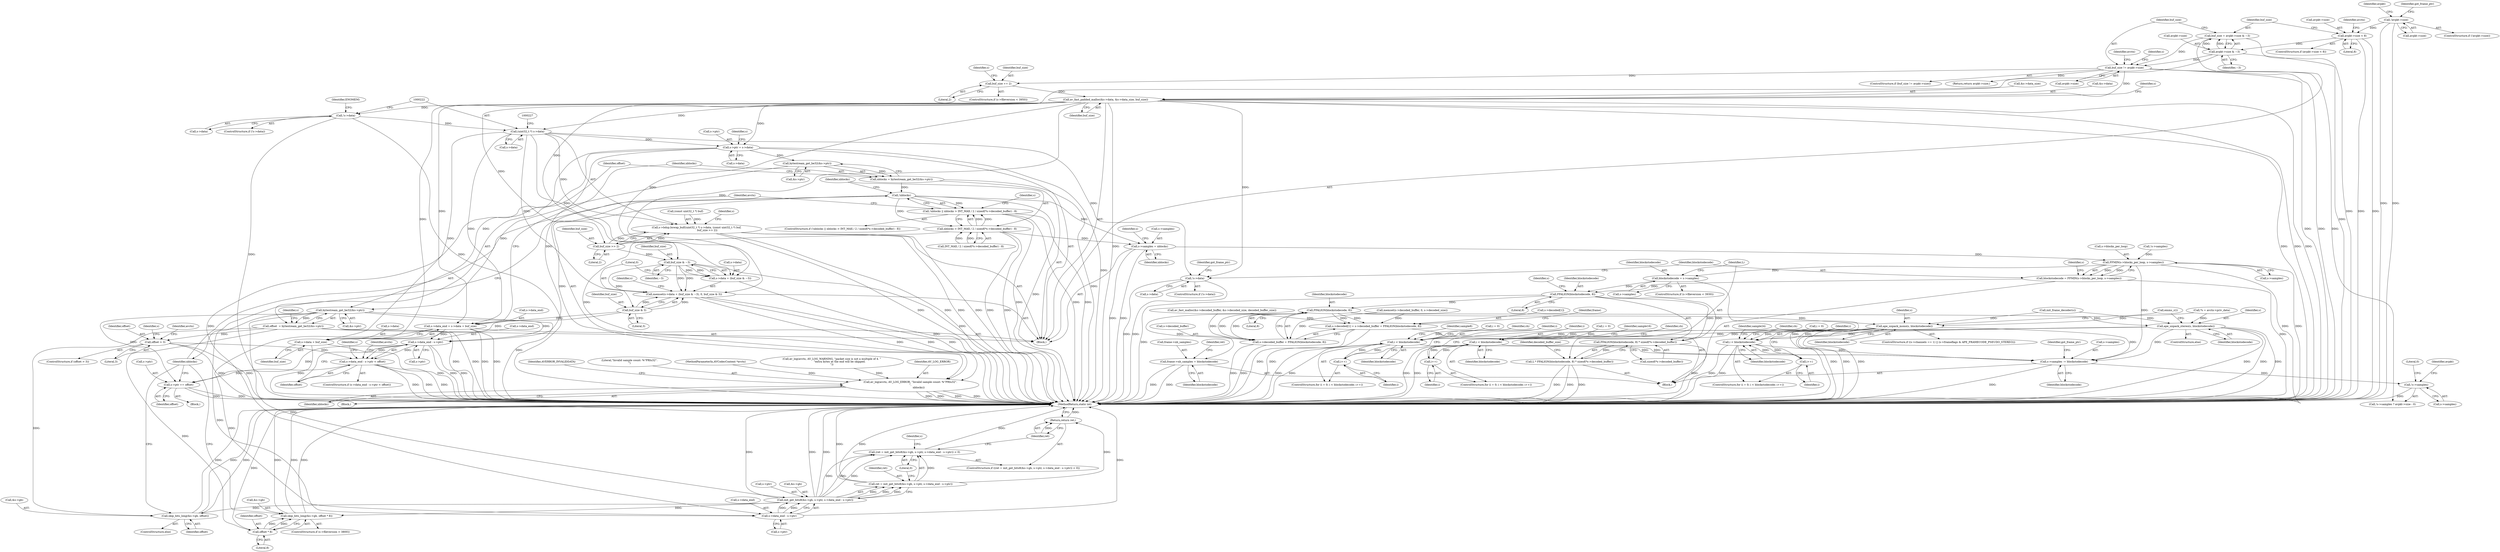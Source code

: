 digraph "0_FFmpeg_ba4beaf6149f7241c8bd85fe853318c2f6837ad0@API" {
"1000202" [label="(Call,av_fast_padded_malloc(&s->data, &s->data_size, buf_size))"];
"1000199" [label="(Call,buf_size += 2)"];
"1000183" [label="(Call,buf_size != avpkt->size)"];
"1000175" [label="(Call,buf_size = avpkt->size & ~3)"];
"1000177" [label="(Call,avpkt->size & ~3)"];
"1000163" [label="(Call,avpkt->size < 8)"];
"1000151" [label="(Call,!avpkt->size)"];
"1000213" [label="(Call,!s->data)"];
"1000221" [label="(Call,(uint32_t *) s->data)"];
"1000220" [label="(Call,s->bdsp.bswap_buf((uint32_t *) s->data, (const uint32_t *) buf,\n                          buf_size >> 2))"];
"1000232" [label="(Call,memset(s->data + (buf_size & ~3), 0, buf_size & 3))"];
"1000233" [label="(Call,s->data + (buf_size & ~3))"];
"1000244" [label="(Call,s->ptr = s->data)"];
"1000262" [label="(Call,bytestream_get_be32(&s->ptr))"];
"1000260" [label="(Call,nblocks = bytestream_get_be32(&s->ptr))"];
"1000366" [label="(Call,!nblocks)"];
"1000365" [label="(Call,!nblocks || nblocks > INT_MAX / 2 / sizeof(*s->decoded_buffer) - 8)"];
"1000368" [label="(Call,nblocks > INT_MAX / 2 / sizeof(*s->decoded_buffer) - 8)"];
"1000382" [label="(Call,av_log(avctx, AV_LOG_ERROR, \"Invalid sample count: %\"PRIu32\".\n\",\n                    nblocks))"];
"1000401" [label="(Call,s->samples = nblocks)"];
"1000422" [label="(Call,FFMIN(s->blocks_per_loop, s->samples))"];
"1000420" [label="(Call,blockstodecode = FFMIN(s->blocks_per_loop, s->samples))"];
"1000443" [label="(Call,FFALIGN(blockstodecode, 8))"];
"1000442" [label="(Call,FFALIGN(blockstodecode, 8) * sizeof(*s->decoded_buffer))"];
"1000440" [label="(Call,L * FFALIGN(blockstodecode, 8) * sizeof(*s->decoded_buffer))"];
"1000500" [label="(Call,FFALIGN(blockstodecode, 8))"];
"1000490" [label="(Call,s->decoded[1] = s->decoded_buffer + FFALIGN(blockstodecode, 8))"];
"1000496" [label="(Call,s->decoded_buffer + FFALIGN(blockstodecode, 8))"];
"1000503" [label="(Call,frame->nb_samples = blockstodecode)"];
"1000536" [label="(Call,ape_unpack_mono(s, blockstodecode))"];
"1000591" [label="(Call,i < blockstodecode)"];
"1000594" [label="(Call,i++)"];
"1000700" [label="(Call,s->samples -= blockstodecode)"];
"1000711" [label="(Call,!s->samples)"];
"1000638" [label="(Call,i < blockstodecode)"];
"1000641" [label="(Call,i++)"];
"1000681" [label="(Call,i < blockstodecode)"];
"1000684" [label="(Call,i++)"];
"1000540" [label="(Call,ape_unpack_stereo(s, blockstodecode))"];
"1000435" [label="(Call,blockstodecode = s->samples)"];
"1000269" [label="(Call,bytestream_get_be32(&s->ptr))"];
"1000267" [label="(Call,offset  = bytestream_get_be32(&s->ptr))"];
"1000282" [label="(Call,offset > 3)"];
"1000298" [label="(Call,s->data_end - s->ptr < offset)"];
"1000314" [label="(Call,s->ptr += offset)"];
"1000354" [label="(Call,offset * 8)"];
"1000349" [label="(Call,skip_bits_long(&s->gb, offset * 8))"];
"1000358" [label="(Call,skip_bits_long(&s->gb, offset))"];
"1000299" [label="(Call,s->data_end - s->ptr)"];
"1000325" [label="(Call,init_get_bits8(&s->gb, s->ptr, s->data_end - s->ptr))"];
"1000322" [label="(Call,(ret = init_get_bits8(&s->gb, s->ptr, s->data_end - s->ptr)) < 0)"];
"1000323" [label="(Call,ret = init_get_bits8(&s->gb, s->ptr, s->data_end - s->ptr))"];
"1000341" [label="(Return,return ret;)"];
"1000333" [label="(Call,s->data_end - s->ptr)"];
"1000251" [label="(Call,s->data_end = s->data + buf_size)"];
"1000255" [label="(Call,s->data + buf_size)"];
"1000407" [label="(Call,!s->data)"];
"1000229" [label="(Call,buf_size >> 2)"];
"1000237" [label="(Call,buf_size & ~3)"];
"1000241" [label="(Call,buf_size & 3)"];
"1000503" [label="(Call,frame->nb_samples = blockstodecode)"];
"1000369" [label="(Identifier,nblocks)"];
"1000303" [label="(Call,s->ptr)"];
"1000219" [label="(Identifier,ENOMEM)"];
"1000710" [label="(Call,!s->samples ? avpkt->size : 0)"];
"1000707" [label="(Identifier,got_frame_ptr)"];
"1000202" [label="(Call,av_fast_padded_malloc(&s->data, &s->data_size, buf_size))"];
"1000538" [label="(Identifier,blockstodecode)"];
"1000420" [label="(Call,blockstodecode = FFMIN(s->blocks_per_loop, s->samples))"];
"1000261" [label="(Identifier,nblocks)"];
"1000200" [label="(Identifier,buf_size)"];
"1000267" [label="(Call,offset  = bytestream_get_be32(&s->ptr))"];
"1000350" [label="(Call,&s->gb)"];
"1000712" [label="(Call,s->samples)"];
"1000164" [label="(Call,avpkt->size)"];
"1000524" [label="(ControlStructure,if ((s->channels == 1) || (s->frameflags & APE_FRAMECODE_PSEUDO_STEREO)))"];
"1000711" [label="(Call,!s->samples)"];
"1000354" [label="(Call,offset * 8)"];
"1000324" [label="(Identifier,ret)"];
"1000432" [label="(Identifier,s)"];
"1000281" [label="(ControlStructure,if (offset > 3))"];
"1000541" [label="(Identifier,s)"];
"1000315" [label="(Call,s->ptr)"];
"1000231" [label="(Literal,2)"];
"1000445" [label="(Literal,8)"];
"1000537" [label="(Identifier,s)"];
"1000214" [label="(Call,s->data)"];
"1000640" [label="(Identifier,blockstodecode)"];
"1000642" [label="(Identifier,i)"];
"1000270" [label="(Call,&s->ptr)"];
"1000646" [label="(Identifier,sample16)"];
"1000220" [label="(Call,s->bdsp.bswap_buf((uint32_t *) s->data, (const uint32_t *) buf,\n                          buf_size >> 2))"];
"1000689" [label="(Identifier,sample24)"];
"1000685" [label="(Identifier,i)"];
"1000203" [label="(Call,&s->data)"];
"1000591" [label="(Call,i < blockstodecode)"];
"1000449" [label="(Identifier,s)"];
"1000588" [label="(Call,i = 0)"];
"1000176" [label="(Identifier,buf_size)"];
"1000599" [label="(Identifier,sample8)"];
"1000386" [label="(Identifier,nblocks)"];
"1000314" [label="(Call,s->ptr += offset)"];
"1000190" [label="(Identifier,avctx)"];
"1000349" [label="(Call,skip_bits_long(&s->gb, offset * 8))"];
"1000322" [label="(Call,(ret = init_get_bits8(&s->gb, s->ptr, s->data_end - s->ptr)) < 0)"];
"1000243" [label="(Literal,3)"];
"1000587" [label="(ControlStructure,for (i = 0; i < blockstodecode; i++))"];
"1000638" [label="(Call,i < blockstodecode)"];
"1000146" [label="(Block,)"];
"1000507" [label="(Identifier,blockstodecode)"];
"1000241" [label="(Call,buf_size & 3)"];
"1000318" [label="(Identifier,offset)"];
"1000342" [label="(Identifier,ret)"];
"1000268" [label="(Identifier,offset)"];
"1000252" [label="(Call,s->data_end)"];
"1000473" [label="(Call,memset(s->decoded_buffer, 0, s->decoded_size))"];
"1000593" [label="(Identifier,blockstodecode)"];
"1000341" [label="(Return,return ret;)"];
"1000106" [label="(MethodParameterIn,AVCodecContext *avctx)"];
"1000536" [label="(Call,ape_unpack_mono(s, blockstodecode))"];
"1000189" [label="(Call,av_log(avctx, AV_LOG_WARNING, \"packet size is not a multiple of 4. \"\n                   \"extra bytes at the end will be skipped.\n\"))"];
"1000300" [label="(Call,s->data_end)"];
"1000719" [label="(MethodReturn,static int)"];
"1000444" [label="(Identifier,blockstodecode)"];
"1000453" [label="(Identifier,decoded_buffer_size)"];
"1000511" [label="(Identifier,ret)"];
"1000441" [label="(Identifier,L)"];
"1000678" [label="(Call,i = 0)"];
"1000365" [label="(Call,!nblocks || nblocks > INT_MAX / 2 / sizeof(*s->decoded_buffer) - 8)"];
"1000346" [label="(Identifier,s)"];
"1000623" [label="(Identifier,ch)"];
"1000337" [label="(Call,s->ptr)"];
"1000634" [label="(ControlStructure,for (i = 0; i < blockstodecode; i++))"];
"1000421" [label="(Identifier,blockstodecode)"];
"1000152" [label="(Call,avpkt->size)"];
"1000325" [label="(Call,init_get_bits8(&s->gb, s->ptr, s->data_end - s->ptr))"];
"1000383" [label="(Identifier,avctx)"];
"1000182" [label="(ControlStructure,if (buf_size != avpkt->size))"];
"1000384" [label="(Identifier,AV_LOG_ERROR)"];
"1000334" [label="(Call,s->data_end)"];
"1000212" [label="(ControlStructure,if (!s->data))"];
"1000316" [label="(Identifier,s)"];
"1000165" [label="(Identifier,avpkt)"];
"1000260" [label="(Call,nblocks = bytestream_get_be32(&s->ptr))"];
"1000297" [label="(ControlStructure,if (s->data_end - s->ptr < offset))"];
"1000435" [label="(Call,blockstodecode = s->samples)"];
"1000455" [label="(Call,av_fast_malloc(&s->decoded_buffer, &s->decoded_size, decoded_buffer_size))"];
"1000416" [label="(Return,return avpkt->size;)"];
"1000401" [label="(Call,s->samples = nblocks)"];
"1000330" [label="(Call,s->ptr)"];
"1000226" [label="(Call,(const uint32_t *) buf)"];
"1000505" [label="(Identifier,frame)"];
"1000215" [label="(Identifier,s)"];
"1000543" [label="(Call,emms_c())"];
"1000245" [label="(Call,s->ptr)"];
"1000684" [label="(Call,i++)"];
"1000283" [label="(Identifier,offset)"];
"1000162" [label="(ControlStructure,if (avpkt->size < 8))"];
"1000244" [label="(Call,s->ptr = s->data)"];
"1000422" [label="(Call,FFMIN(s->blocks_per_loop, s->samples))"];
"1000253" [label="(Identifier,s)"];
"1000175" [label="(Call,buf_size = avpkt->size & ~3)"];
"1000242" [label="(Identifier,buf_size)"];
"1000388" [label="(Identifier,AVERROR_INVALIDDATA)"];
"1000442" [label="(Call,FFALIGN(blockstodecode, 8) * sizeof(*s->decoded_buffer))"];
"1000446" [label="(Call,sizeof(*s->decoded_buffer))"];
"1000408" [label="(Call,s->data)"];
"1000409" [label="(Identifier,s)"];
"1000381" [label="(Block,)"];
"1000229" [label="(Call,buf_size >> 2)"];
"1000151" [label="(Call,!avpkt->size)"];
"1000262" [label="(Call,bytestream_get_be32(&s->ptr))"];
"1000595" [label="(Identifier,i)"];
"1000716" [label="(Identifier,avpkt)"];
"1000177" [label="(Call,avpkt->size & ~3)"];
"1000248" [label="(Call,s->data)"];
"1000343" [label="(ControlStructure,if (s->fileversion > 3800))"];
"1000205" [label="(Identifier,s)"];
"1000594" [label="(Call,i++)"];
"1000366" [label="(Call,!nblocks)"];
"1000370" [label="(Call,INT_MAX / 2 / sizeof(*s->decoded_buffer) - 8)"];
"1000700" [label="(Call,s->samples -= blockstodecode)"];
"1000238" [label="(Identifier,buf_size)"];
"1000277" [label="(Identifier,s)"];
"1000426" [label="(Call,s->samples)"];
"1000251" [label="(Call,s->data_end = s->data + buf_size)"];
"1000230" [label="(Identifier,buf_size)"];
"1000150" [label="(ControlStructure,if (!avpkt->size))"];
"1000682" [label="(Identifier,i)"];
"1000429" [label="(ControlStructure,if (s->fileversion < 3930))"];
"1000306" [label="(Identifier,offset)"];
"1000502" [label="(Literal,8)"];
"1000392" [label="(Identifier,s)"];
"1000201" [label="(Literal,2)"];
"1000196" [label="(Identifier,s)"];
"1000368" [label="(Call,nblocks > INT_MAX / 2 / sizeof(*s->decoded_buffer) - 8)"];
"1000540" [label="(Call,ape_unpack_stereo(s, blockstodecode))"];
"1000497" [label="(Call,s->decoded_buffer)"];
"1000323" [label="(Call,ret = init_get_bits8(&s->gb, s->ptr, s->data_end - s->ptr))"];
"1000718" [label="(Literal,0)"];
"1000359" [label="(Call,&s->gb)"];
"1000255" [label="(Call,s->data + buf_size)"];
"1000184" [label="(Identifier,buf_size)"];
"1000440" [label="(Call,L * FFALIGN(blockstodecode, 8) * sizeof(*s->decoded_buffer))"];
"1000110" [label="(Block,)"];
"1000501" [label="(Identifier,blockstodecode)"];
"1000542" [label="(Identifier,blockstodecode)"];
"1000167" [label="(Literal,8)"];
"1000246" [label="(Identifier,s)"];
"1000364" [label="(ControlStructure,if (!nblocks || nblocks > INT_MAX / 2 / sizeof(*s->decoded_buffer) - 8))"];
"1000391" [label="(Call,init_frame_decoder(s))"];
"1000269" [label="(Call,bytestream_get_be32(&s->ptr))"];
"1000385" [label="(Literal,\"Invalid sample count: %\"PRIu32\".\n\")"];
"1000232" [label="(Call,memset(s->data + (buf_size & ~3), 0, buf_size & 3))"];
"1000223" [label="(Call,s->data)"];
"1000641" [label="(Call,i++)"];
"1000158" [label="(Identifier,got_frame_ptr)"];
"1000233" [label="(Call,s->data + (buf_size & ~3))"];
"1000235" [label="(Identifier,s)"];
"1000321" [label="(ControlStructure,if ((ret = init_get_bits8(&s->gb, s->ptr, s->data_end - s->ptr)) < 0))"];
"1000402" [label="(Call,s->samples)"];
"1000333" [label="(Call,s->data_end - s->ptr)"];
"1000199" [label="(Call,buf_size += 2)"];
"1000309" [label="(Identifier,avctx)"];
"1000423" [label="(Call,s->blocks_per_loop)"];
"1000326" [label="(Call,&s->gb)"];
"1000357" [label="(ControlStructure,else)"];
"1000406" [label="(ControlStructure,if (!s->data))"];
"1000211" [label="(Identifier,buf_size)"];
"1000367" [label="(Identifier,nblocks)"];
"1000437" [label="(Call,s->samples)"];
"1000539" [label="(ControlStructure,else)"];
"1000284" [label="(Literal,3)"];
"1000363" [label="(Identifier,offset)"];
"1000263" [label="(Call,&s->ptr)"];
"1000178" [label="(Call,avpkt->size)"];
"1000298" [label="(Call,s->data_end - s->ptr < offset)"];
"1000207" [label="(Call,&s->data_size)"];
"1000443" [label="(Call,FFALIGN(blockstodecode, 8))"];
"1000299" [label="(Call,s->data_end - s->ptr)"];
"1000163" [label="(Call,avpkt->size < 8)"];
"1000491" [label="(Call,s->decoded[1])"];
"1000280" [label="(Block,)"];
"1000677" [label="(ControlStructure,for (i = 0; i < blockstodecode; i++))"];
"1000170" [label="(Identifier,avctx)"];
"1000592" [label="(Identifier,i)"];
"1000221" [label="(Call,(uint32_t *) s->data)"];
"1000142" [label="(Call,!s->samples)"];
"1000681" [label="(Call,i < blockstodecode)"];
"1000382" [label="(Call,av_log(avctx, AV_LOG_ERROR, \"Invalid sample count: %\"PRIu32\".\n\",\n                    nblocks))"];
"1000500" [label="(Call,FFALIGN(blockstodecode, 8))"];
"1000340" [label="(Literal,0)"];
"1000704" [label="(Identifier,blockstodecode)"];
"1000301" [label="(Identifier,s)"];
"1000639" [label="(Identifier,i)"];
"1000414" [label="(Identifier,got_frame_ptr)"];
"1000358" [label="(Call,skip_bits_long(&s->gb, offset))"];
"1000183" [label="(Call,buf_size != avpkt->size)"];
"1000355" [label="(Identifier,offset)"];
"1000234" [label="(Call,s->data)"];
"1000490" [label="(Call,s->decoded[1] = s->decoded_buffer + FFALIGN(blockstodecode, 8))"];
"1000287" [label="(Identifier,avctx)"];
"1000237" [label="(Call,buf_size & ~3)"];
"1000407" [label="(Call,!s->data)"];
"1000213" [label="(Call,!s->data)"];
"1000181" [label="(Identifier,~3)"];
"1000683" [label="(Identifier,blockstodecode)"];
"1000666" [label="(Identifier,ch)"];
"1000282" [label="(Call,offset > 3)"];
"1000185" [label="(Call,avpkt->size)"];
"1000701" [label="(Call,s->samples)"];
"1000504" [label="(Call,frame->nb_samples)"];
"1000405" [label="(Identifier,nblocks)"];
"1000122" [label="(Call,*s = avctx->priv_data)"];
"1000576" [label="(Identifier,ch)"];
"1000256" [label="(Call,s->data)"];
"1000635" [label="(Call,i = 0)"];
"1000259" [label="(Identifier,buf_size)"];
"1000193" [label="(ControlStructure,if (s->fileversion < 3950))"];
"1000496" [label="(Call,s->decoded_buffer + FFALIGN(blockstodecode, 8))"];
"1000356" [label="(Literal,8)"];
"1000436" [label="(Identifier,blockstodecode)"];
"1000240" [label="(Literal,0)"];
"1000239" [label="(Identifier,~3)"];
"1000202" -> "1000146"  [label="AST: "];
"1000202" -> "1000211"  [label="CFG: "];
"1000203" -> "1000202"  [label="AST: "];
"1000207" -> "1000202"  [label="AST: "];
"1000211" -> "1000202"  [label="AST: "];
"1000215" -> "1000202"  [label="CFG: "];
"1000202" -> "1000719"  [label="DDG: "];
"1000202" -> "1000719"  [label="DDG: "];
"1000202" -> "1000719"  [label="DDG: "];
"1000202" -> "1000719"  [label="DDG: "];
"1000199" -> "1000202"  [label="DDG: "];
"1000183" -> "1000202"  [label="DDG: "];
"1000202" -> "1000213"  [label="DDG: "];
"1000202" -> "1000221"  [label="DDG: "];
"1000202" -> "1000229"  [label="DDG: "];
"1000202" -> "1000232"  [label="DDG: "];
"1000202" -> "1000233"  [label="DDG: "];
"1000202" -> "1000244"  [label="DDG: "];
"1000202" -> "1000251"  [label="DDG: "];
"1000202" -> "1000255"  [label="DDG: "];
"1000202" -> "1000407"  [label="DDG: "];
"1000199" -> "1000193"  [label="AST: "];
"1000199" -> "1000201"  [label="CFG: "];
"1000200" -> "1000199"  [label="AST: "];
"1000201" -> "1000199"  [label="AST: "];
"1000205" -> "1000199"  [label="CFG: "];
"1000183" -> "1000199"  [label="DDG: "];
"1000183" -> "1000182"  [label="AST: "];
"1000183" -> "1000185"  [label="CFG: "];
"1000184" -> "1000183"  [label="AST: "];
"1000185" -> "1000183"  [label="AST: "];
"1000190" -> "1000183"  [label="CFG: "];
"1000196" -> "1000183"  [label="CFG: "];
"1000183" -> "1000719"  [label="DDG: "];
"1000183" -> "1000719"  [label="DDG: "];
"1000175" -> "1000183"  [label="DDG: "];
"1000177" -> "1000183"  [label="DDG: "];
"1000183" -> "1000416"  [label="DDG: "];
"1000183" -> "1000710"  [label="DDG: "];
"1000175" -> "1000146"  [label="AST: "];
"1000175" -> "1000177"  [label="CFG: "];
"1000176" -> "1000175"  [label="AST: "];
"1000177" -> "1000175"  [label="AST: "];
"1000184" -> "1000175"  [label="CFG: "];
"1000175" -> "1000719"  [label="DDG: "];
"1000177" -> "1000175"  [label="DDG: "];
"1000177" -> "1000175"  [label="DDG: "];
"1000177" -> "1000181"  [label="CFG: "];
"1000178" -> "1000177"  [label="AST: "];
"1000181" -> "1000177"  [label="AST: "];
"1000177" -> "1000719"  [label="DDG: "];
"1000163" -> "1000177"  [label="DDG: "];
"1000177" -> "1000237"  [label="DDG: "];
"1000163" -> "1000162"  [label="AST: "];
"1000163" -> "1000167"  [label="CFG: "];
"1000164" -> "1000163"  [label="AST: "];
"1000167" -> "1000163"  [label="AST: "];
"1000170" -> "1000163"  [label="CFG: "];
"1000176" -> "1000163"  [label="CFG: "];
"1000163" -> "1000719"  [label="DDG: "];
"1000163" -> "1000719"  [label="DDG: "];
"1000151" -> "1000163"  [label="DDG: "];
"1000151" -> "1000150"  [label="AST: "];
"1000151" -> "1000152"  [label="CFG: "];
"1000152" -> "1000151"  [label="AST: "];
"1000158" -> "1000151"  [label="CFG: "];
"1000165" -> "1000151"  [label="CFG: "];
"1000151" -> "1000719"  [label="DDG: "];
"1000151" -> "1000719"  [label="DDG: "];
"1000213" -> "1000212"  [label="AST: "];
"1000213" -> "1000214"  [label="CFG: "];
"1000214" -> "1000213"  [label="AST: "];
"1000219" -> "1000213"  [label="CFG: "];
"1000222" -> "1000213"  [label="CFG: "];
"1000213" -> "1000719"  [label="DDG: "];
"1000213" -> "1000719"  [label="DDG: "];
"1000213" -> "1000221"  [label="DDG: "];
"1000221" -> "1000220"  [label="AST: "];
"1000221" -> "1000223"  [label="CFG: "];
"1000222" -> "1000221"  [label="AST: "];
"1000223" -> "1000221"  [label="AST: "];
"1000227" -> "1000221"  [label="CFG: "];
"1000221" -> "1000220"  [label="DDG: "];
"1000221" -> "1000232"  [label="DDG: "];
"1000221" -> "1000233"  [label="DDG: "];
"1000221" -> "1000244"  [label="DDG: "];
"1000221" -> "1000251"  [label="DDG: "];
"1000221" -> "1000255"  [label="DDG: "];
"1000221" -> "1000407"  [label="DDG: "];
"1000220" -> "1000146"  [label="AST: "];
"1000220" -> "1000229"  [label="CFG: "];
"1000226" -> "1000220"  [label="AST: "];
"1000229" -> "1000220"  [label="AST: "];
"1000235" -> "1000220"  [label="CFG: "];
"1000220" -> "1000719"  [label="DDG: "];
"1000220" -> "1000719"  [label="DDG: "];
"1000220" -> "1000719"  [label="DDG: "];
"1000220" -> "1000719"  [label="DDG: "];
"1000226" -> "1000220"  [label="DDG: "];
"1000229" -> "1000220"  [label="DDG: "];
"1000229" -> "1000220"  [label="DDG: "];
"1000232" -> "1000146"  [label="AST: "];
"1000232" -> "1000241"  [label="CFG: "];
"1000233" -> "1000232"  [label="AST: "];
"1000240" -> "1000232"  [label="AST: "];
"1000241" -> "1000232"  [label="AST: "];
"1000246" -> "1000232"  [label="CFG: "];
"1000232" -> "1000719"  [label="DDG: "];
"1000232" -> "1000719"  [label="DDG: "];
"1000232" -> "1000719"  [label="DDG: "];
"1000237" -> "1000232"  [label="DDG: "];
"1000237" -> "1000232"  [label="DDG: "];
"1000241" -> "1000232"  [label="DDG: "];
"1000241" -> "1000232"  [label="DDG: "];
"1000233" -> "1000237"  [label="CFG: "];
"1000234" -> "1000233"  [label="AST: "];
"1000237" -> "1000233"  [label="AST: "];
"1000240" -> "1000233"  [label="CFG: "];
"1000233" -> "1000719"  [label="DDG: "];
"1000237" -> "1000233"  [label="DDG: "];
"1000237" -> "1000233"  [label="DDG: "];
"1000244" -> "1000146"  [label="AST: "];
"1000244" -> "1000248"  [label="CFG: "];
"1000245" -> "1000244"  [label="AST: "];
"1000248" -> "1000244"  [label="AST: "];
"1000253" -> "1000244"  [label="CFG: "];
"1000244" -> "1000719"  [label="DDG: "];
"1000244" -> "1000262"  [label="DDG: "];
"1000244" -> "1000269"  [label="DDG: "];
"1000244" -> "1000299"  [label="DDG: "];
"1000244" -> "1000333"  [label="DDG: "];
"1000262" -> "1000260"  [label="AST: "];
"1000262" -> "1000263"  [label="CFG: "];
"1000263" -> "1000262"  [label="AST: "];
"1000260" -> "1000262"  [label="CFG: "];
"1000262" -> "1000260"  [label="DDG: "];
"1000262" -> "1000269"  [label="DDG: "];
"1000260" -> "1000146"  [label="AST: "];
"1000261" -> "1000260"  [label="AST: "];
"1000268" -> "1000260"  [label="CFG: "];
"1000260" -> "1000719"  [label="DDG: "];
"1000260" -> "1000366"  [label="DDG: "];
"1000366" -> "1000365"  [label="AST: "];
"1000366" -> "1000367"  [label="CFG: "];
"1000367" -> "1000366"  [label="AST: "];
"1000369" -> "1000366"  [label="CFG: "];
"1000365" -> "1000366"  [label="CFG: "];
"1000366" -> "1000719"  [label="DDG: "];
"1000366" -> "1000365"  [label="DDG: "];
"1000366" -> "1000368"  [label="DDG: "];
"1000366" -> "1000382"  [label="DDG: "];
"1000366" -> "1000401"  [label="DDG: "];
"1000365" -> "1000364"  [label="AST: "];
"1000365" -> "1000368"  [label="CFG: "];
"1000368" -> "1000365"  [label="AST: "];
"1000383" -> "1000365"  [label="CFG: "];
"1000392" -> "1000365"  [label="CFG: "];
"1000365" -> "1000719"  [label="DDG: "];
"1000365" -> "1000719"  [label="DDG: "];
"1000365" -> "1000719"  [label="DDG: "];
"1000368" -> "1000365"  [label="DDG: "];
"1000368" -> "1000365"  [label="DDG: "];
"1000368" -> "1000370"  [label="CFG: "];
"1000369" -> "1000368"  [label="AST: "];
"1000370" -> "1000368"  [label="AST: "];
"1000368" -> "1000719"  [label="DDG: "];
"1000368" -> "1000719"  [label="DDG: "];
"1000370" -> "1000368"  [label="DDG: "];
"1000370" -> "1000368"  [label="DDG: "];
"1000368" -> "1000382"  [label="DDG: "];
"1000368" -> "1000401"  [label="DDG: "];
"1000382" -> "1000381"  [label="AST: "];
"1000382" -> "1000386"  [label="CFG: "];
"1000383" -> "1000382"  [label="AST: "];
"1000384" -> "1000382"  [label="AST: "];
"1000385" -> "1000382"  [label="AST: "];
"1000386" -> "1000382"  [label="AST: "];
"1000388" -> "1000382"  [label="CFG: "];
"1000382" -> "1000719"  [label="DDG: "];
"1000382" -> "1000719"  [label="DDG: "];
"1000382" -> "1000719"  [label="DDG: "];
"1000382" -> "1000719"  [label="DDG: "];
"1000189" -> "1000382"  [label="DDG: "];
"1000106" -> "1000382"  [label="DDG: "];
"1000401" -> "1000146"  [label="AST: "];
"1000401" -> "1000405"  [label="CFG: "];
"1000402" -> "1000401"  [label="AST: "];
"1000405" -> "1000401"  [label="AST: "];
"1000409" -> "1000401"  [label="CFG: "];
"1000401" -> "1000719"  [label="DDG: "];
"1000401" -> "1000719"  [label="DDG: "];
"1000401" -> "1000422"  [label="DDG: "];
"1000422" -> "1000420"  [label="AST: "];
"1000422" -> "1000426"  [label="CFG: "];
"1000423" -> "1000422"  [label="AST: "];
"1000426" -> "1000422"  [label="AST: "];
"1000420" -> "1000422"  [label="CFG: "];
"1000422" -> "1000719"  [label="DDG: "];
"1000422" -> "1000719"  [label="DDG: "];
"1000422" -> "1000420"  [label="DDG: "];
"1000422" -> "1000420"  [label="DDG: "];
"1000142" -> "1000422"  [label="DDG: "];
"1000422" -> "1000435"  [label="DDG: "];
"1000422" -> "1000700"  [label="DDG: "];
"1000420" -> "1000110"  [label="AST: "];
"1000421" -> "1000420"  [label="AST: "];
"1000432" -> "1000420"  [label="CFG: "];
"1000420" -> "1000719"  [label="DDG: "];
"1000420" -> "1000443"  [label="DDG: "];
"1000443" -> "1000442"  [label="AST: "];
"1000443" -> "1000445"  [label="CFG: "];
"1000444" -> "1000443"  [label="AST: "];
"1000445" -> "1000443"  [label="AST: "];
"1000449" -> "1000443"  [label="CFG: "];
"1000443" -> "1000719"  [label="DDG: "];
"1000443" -> "1000442"  [label="DDG: "];
"1000443" -> "1000442"  [label="DDG: "];
"1000435" -> "1000443"  [label="DDG: "];
"1000443" -> "1000500"  [label="DDG: "];
"1000442" -> "1000440"  [label="AST: "];
"1000442" -> "1000446"  [label="CFG: "];
"1000446" -> "1000442"  [label="AST: "];
"1000440" -> "1000442"  [label="CFG: "];
"1000442" -> "1000719"  [label="DDG: "];
"1000442" -> "1000440"  [label="DDG: "];
"1000440" -> "1000110"  [label="AST: "];
"1000441" -> "1000440"  [label="AST: "];
"1000453" -> "1000440"  [label="CFG: "];
"1000440" -> "1000719"  [label="DDG: "];
"1000440" -> "1000719"  [label="DDG: "];
"1000440" -> "1000719"  [label="DDG: "];
"1000500" -> "1000496"  [label="AST: "];
"1000500" -> "1000502"  [label="CFG: "];
"1000501" -> "1000500"  [label="AST: "];
"1000502" -> "1000500"  [label="AST: "];
"1000496" -> "1000500"  [label="CFG: "];
"1000500" -> "1000490"  [label="DDG: "];
"1000500" -> "1000490"  [label="DDG: "];
"1000500" -> "1000496"  [label="DDG: "];
"1000500" -> "1000496"  [label="DDG: "];
"1000500" -> "1000503"  [label="DDG: "];
"1000500" -> "1000536"  [label="DDG: "];
"1000500" -> "1000540"  [label="DDG: "];
"1000490" -> "1000110"  [label="AST: "];
"1000490" -> "1000496"  [label="CFG: "];
"1000491" -> "1000490"  [label="AST: "];
"1000496" -> "1000490"  [label="AST: "];
"1000505" -> "1000490"  [label="CFG: "];
"1000490" -> "1000719"  [label="DDG: "];
"1000490" -> "1000719"  [label="DDG: "];
"1000455" -> "1000490"  [label="DDG: "];
"1000473" -> "1000490"  [label="DDG: "];
"1000497" -> "1000496"  [label="AST: "];
"1000496" -> "1000719"  [label="DDG: "];
"1000496" -> "1000719"  [label="DDG: "];
"1000455" -> "1000496"  [label="DDG: "];
"1000473" -> "1000496"  [label="DDG: "];
"1000503" -> "1000110"  [label="AST: "];
"1000503" -> "1000507"  [label="CFG: "];
"1000504" -> "1000503"  [label="AST: "];
"1000507" -> "1000503"  [label="AST: "];
"1000511" -> "1000503"  [label="CFG: "];
"1000503" -> "1000719"  [label="DDG: "];
"1000503" -> "1000719"  [label="DDG: "];
"1000536" -> "1000524"  [label="AST: "];
"1000536" -> "1000538"  [label="CFG: "];
"1000537" -> "1000536"  [label="AST: "];
"1000538" -> "1000536"  [label="AST: "];
"1000543" -> "1000536"  [label="CFG: "];
"1000536" -> "1000719"  [label="DDG: "];
"1000536" -> "1000719"  [label="DDG: "];
"1000536" -> "1000719"  [label="DDG: "];
"1000391" -> "1000536"  [label="DDG: "];
"1000122" -> "1000536"  [label="DDG: "];
"1000536" -> "1000591"  [label="DDG: "];
"1000536" -> "1000638"  [label="DDG: "];
"1000536" -> "1000681"  [label="DDG: "];
"1000536" -> "1000700"  [label="DDG: "];
"1000591" -> "1000587"  [label="AST: "];
"1000591" -> "1000593"  [label="CFG: "];
"1000592" -> "1000591"  [label="AST: "];
"1000593" -> "1000591"  [label="AST: "];
"1000599" -> "1000591"  [label="CFG: "];
"1000576" -> "1000591"  [label="CFG: "];
"1000591" -> "1000719"  [label="DDG: "];
"1000591" -> "1000719"  [label="DDG: "];
"1000588" -> "1000591"  [label="DDG: "];
"1000594" -> "1000591"  [label="DDG: "];
"1000540" -> "1000591"  [label="DDG: "];
"1000591" -> "1000594"  [label="DDG: "];
"1000591" -> "1000700"  [label="DDG: "];
"1000594" -> "1000587"  [label="AST: "];
"1000594" -> "1000595"  [label="CFG: "];
"1000595" -> "1000594"  [label="AST: "];
"1000592" -> "1000594"  [label="CFG: "];
"1000700" -> "1000110"  [label="AST: "];
"1000700" -> "1000704"  [label="CFG: "];
"1000701" -> "1000700"  [label="AST: "];
"1000704" -> "1000700"  [label="AST: "];
"1000707" -> "1000700"  [label="CFG: "];
"1000700" -> "1000719"  [label="DDG: "];
"1000638" -> "1000700"  [label="DDG: "];
"1000681" -> "1000700"  [label="DDG: "];
"1000540" -> "1000700"  [label="DDG: "];
"1000700" -> "1000711"  [label="DDG: "];
"1000711" -> "1000710"  [label="AST: "];
"1000711" -> "1000712"  [label="CFG: "];
"1000712" -> "1000711"  [label="AST: "];
"1000716" -> "1000711"  [label="CFG: "];
"1000718" -> "1000711"  [label="CFG: "];
"1000711" -> "1000719"  [label="DDG: "];
"1000638" -> "1000634"  [label="AST: "];
"1000638" -> "1000640"  [label="CFG: "];
"1000639" -> "1000638"  [label="AST: "];
"1000640" -> "1000638"  [label="AST: "];
"1000646" -> "1000638"  [label="CFG: "];
"1000623" -> "1000638"  [label="CFG: "];
"1000638" -> "1000719"  [label="DDG: "];
"1000638" -> "1000719"  [label="DDG: "];
"1000635" -> "1000638"  [label="DDG: "];
"1000641" -> "1000638"  [label="DDG: "];
"1000540" -> "1000638"  [label="DDG: "];
"1000638" -> "1000641"  [label="DDG: "];
"1000641" -> "1000634"  [label="AST: "];
"1000641" -> "1000642"  [label="CFG: "];
"1000642" -> "1000641"  [label="AST: "];
"1000639" -> "1000641"  [label="CFG: "];
"1000681" -> "1000677"  [label="AST: "];
"1000681" -> "1000683"  [label="CFG: "];
"1000682" -> "1000681"  [label="AST: "];
"1000683" -> "1000681"  [label="AST: "];
"1000689" -> "1000681"  [label="CFG: "];
"1000666" -> "1000681"  [label="CFG: "];
"1000681" -> "1000719"  [label="DDG: "];
"1000681" -> "1000719"  [label="DDG: "];
"1000684" -> "1000681"  [label="DDG: "];
"1000678" -> "1000681"  [label="DDG: "];
"1000540" -> "1000681"  [label="DDG: "];
"1000681" -> "1000684"  [label="DDG: "];
"1000684" -> "1000677"  [label="AST: "];
"1000684" -> "1000685"  [label="CFG: "];
"1000685" -> "1000684"  [label="AST: "];
"1000682" -> "1000684"  [label="CFG: "];
"1000540" -> "1000539"  [label="AST: "];
"1000540" -> "1000542"  [label="CFG: "];
"1000541" -> "1000540"  [label="AST: "];
"1000542" -> "1000540"  [label="AST: "];
"1000543" -> "1000540"  [label="CFG: "];
"1000540" -> "1000719"  [label="DDG: "];
"1000540" -> "1000719"  [label="DDG: "];
"1000540" -> "1000719"  [label="DDG: "];
"1000391" -> "1000540"  [label="DDG: "];
"1000122" -> "1000540"  [label="DDG: "];
"1000435" -> "1000429"  [label="AST: "];
"1000435" -> "1000437"  [label="CFG: "];
"1000436" -> "1000435"  [label="AST: "];
"1000437" -> "1000435"  [label="AST: "];
"1000441" -> "1000435"  [label="CFG: "];
"1000435" -> "1000719"  [label="DDG: "];
"1000269" -> "1000267"  [label="AST: "];
"1000269" -> "1000270"  [label="CFG: "];
"1000270" -> "1000269"  [label="AST: "];
"1000267" -> "1000269"  [label="CFG: "];
"1000269" -> "1000719"  [label="DDG: "];
"1000269" -> "1000267"  [label="DDG: "];
"1000269" -> "1000299"  [label="DDG: "];
"1000269" -> "1000314"  [label="DDG: "];
"1000269" -> "1000325"  [label="DDG: "];
"1000269" -> "1000333"  [label="DDG: "];
"1000267" -> "1000146"  [label="AST: "];
"1000268" -> "1000267"  [label="AST: "];
"1000277" -> "1000267"  [label="CFG: "];
"1000267" -> "1000719"  [label="DDG: "];
"1000267" -> "1000719"  [label="DDG: "];
"1000267" -> "1000282"  [label="DDG: "];
"1000267" -> "1000354"  [label="DDG: "];
"1000267" -> "1000358"  [label="DDG: "];
"1000282" -> "1000281"  [label="AST: "];
"1000282" -> "1000284"  [label="CFG: "];
"1000283" -> "1000282"  [label="AST: "];
"1000284" -> "1000282"  [label="AST: "];
"1000287" -> "1000282"  [label="CFG: "];
"1000301" -> "1000282"  [label="CFG: "];
"1000282" -> "1000719"  [label="DDG: "];
"1000282" -> "1000719"  [label="DDG: "];
"1000282" -> "1000298"  [label="DDG: "];
"1000298" -> "1000297"  [label="AST: "];
"1000298" -> "1000306"  [label="CFG: "];
"1000299" -> "1000298"  [label="AST: "];
"1000306" -> "1000298"  [label="AST: "];
"1000309" -> "1000298"  [label="CFG: "];
"1000316" -> "1000298"  [label="CFG: "];
"1000298" -> "1000719"  [label="DDG: "];
"1000298" -> "1000719"  [label="DDG: "];
"1000298" -> "1000719"  [label="DDG: "];
"1000299" -> "1000298"  [label="DDG: "];
"1000299" -> "1000298"  [label="DDG: "];
"1000298" -> "1000314"  [label="DDG: "];
"1000314" -> "1000280"  [label="AST: "];
"1000314" -> "1000318"  [label="CFG: "];
"1000315" -> "1000314"  [label="AST: "];
"1000318" -> "1000314"  [label="AST: "];
"1000367" -> "1000314"  [label="CFG: "];
"1000314" -> "1000719"  [label="DDG: "];
"1000314" -> "1000719"  [label="DDG: "];
"1000299" -> "1000314"  [label="DDG: "];
"1000354" -> "1000349"  [label="AST: "];
"1000354" -> "1000356"  [label="CFG: "];
"1000355" -> "1000354"  [label="AST: "];
"1000356" -> "1000354"  [label="AST: "];
"1000349" -> "1000354"  [label="CFG: "];
"1000354" -> "1000719"  [label="DDG: "];
"1000354" -> "1000349"  [label="DDG: "];
"1000354" -> "1000349"  [label="DDG: "];
"1000349" -> "1000343"  [label="AST: "];
"1000350" -> "1000349"  [label="AST: "];
"1000367" -> "1000349"  [label="CFG: "];
"1000349" -> "1000719"  [label="DDG: "];
"1000349" -> "1000719"  [label="DDG: "];
"1000349" -> "1000719"  [label="DDG: "];
"1000325" -> "1000349"  [label="DDG: "];
"1000358" -> "1000357"  [label="AST: "];
"1000358" -> "1000363"  [label="CFG: "];
"1000359" -> "1000358"  [label="AST: "];
"1000363" -> "1000358"  [label="AST: "];
"1000367" -> "1000358"  [label="CFG: "];
"1000358" -> "1000719"  [label="DDG: "];
"1000358" -> "1000719"  [label="DDG: "];
"1000358" -> "1000719"  [label="DDG: "];
"1000325" -> "1000358"  [label="DDG: "];
"1000299" -> "1000303"  [label="CFG: "];
"1000300" -> "1000299"  [label="AST: "];
"1000303" -> "1000299"  [label="AST: "];
"1000306" -> "1000299"  [label="CFG: "];
"1000299" -> "1000719"  [label="DDG: "];
"1000299" -> "1000719"  [label="DDG: "];
"1000251" -> "1000299"  [label="DDG: "];
"1000325" -> "1000323"  [label="AST: "];
"1000325" -> "1000333"  [label="CFG: "];
"1000326" -> "1000325"  [label="AST: "];
"1000330" -> "1000325"  [label="AST: "];
"1000333" -> "1000325"  [label="AST: "];
"1000323" -> "1000325"  [label="CFG: "];
"1000325" -> "1000719"  [label="DDG: "];
"1000325" -> "1000719"  [label="DDG: "];
"1000325" -> "1000719"  [label="DDG: "];
"1000325" -> "1000322"  [label="DDG: "];
"1000325" -> "1000322"  [label="DDG: "];
"1000325" -> "1000322"  [label="DDG: "];
"1000325" -> "1000323"  [label="DDG: "];
"1000325" -> "1000323"  [label="DDG: "];
"1000325" -> "1000323"  [label="DDG: "];
"1000333" -> "1000325"  [label="DDG: "];
"1000333" -> "1000325"  [label="DDG: "];
"1000322" -> "1000321"  [label="AST: "];
"1000322" -> "1000340"  [label="CFG: "];
"1000323" -> "1000322"  [label="AST: "];
"1000340" -> "1000322"  [label="AST: "];
"1000342" -> "1000322"  [label="CFG: "];
"1000346" -> "1000322"  [label="CFG: "];
"1000322" -> "1000719"  [label="DDG: "];
"1000323" -> "1000322"  [label="DDG: "];
"1000324" -> "1000323"  [label="AST: "];
"1000340" -> "1000323"  [label="CFG: "];
"1000323" -> "1000719"  [label="DDG: "];
"1000323" -> "1000719"  [label="DDG: "];
"1000323" -> "1000341"  [label="DDG: "];
"1000341" -> "1000321"  [label="AST: "];
"1000341" -> "1000342"  [label="CFG: "];
"1000342" -> "1000341"  [label="AST: "];
"1000719" -> "1000341"  [label="CFG: "];
"1000341" -> "1000719"  [label="DDG: "];
"1000342" -> "1000341"  [label="DDG: "];
"1000333" -> "1000337"  [label="CFG: "];
"1000334" -> "1000333"  [label="AST: "];
"1000337" -> "1000333"  [label="AST: "];
"1000333" -> "1000719"  [label="DDG: "];
"1000251" -> "1000333"  [label="DDG: "];
"1000251" -> "1000146"  [label="AST: "];
"1000251" -> "1000255"  [label="CFG: "];
"1000252" -> "1000251"  [label="AST: "];
"1000255" -> "1000251"  [label="AST: "];
"1000261" -> "1000251"  [label="CFG: "];
"1000251" -> "1000719"  [label="DDG: "];
"1000251" -> "1000719"  [label="DDG: "];
"1000241" -> "1000251"  [label="DDG: "];
"1000255" -> "1000259"  [label="CFG: "];
"1000256" -> "1000255"  [label="AST: "];
"1000259" -> "1000255"  [label="AST: "];
"1000255" -> "1000719"  [label="DDG: "];
"1000255" -> "1000719"  [label="DDG: "];
"1000241" -> "1000255"  [label="DDG: "];
"1000407" -> "1000406"  [label="AST: "];
"1000407" -> "1000408"  [label="CFG: "];
"1000408" -> "1000407"  [label="AST: "];
"1000414" -> "1000407"  [label="CFG: "];
"1000421" -> "1000407"  [label="CFG: "];
"1000407" -> "1000719"  [label="DDG: "];
"1000407" -> "1000719"  [label="DDG: "];
"1000229" -> "1000231"  [label="CFG: "];
"1000230" -> "1000229"  [label="AST: "];
"1000231" -> "1000229"  [label="AST: "];
"1000229" -> "1000237"  [label="DDG: "];
"1000237" -> "1000239"  [label="CFG: "];
"1000238" -> "1000237"  [label="AST: "];
"1000239" -> "1000237"  [label="AST: "];
"1000237" -> "1000719"  [label="DDG: "];
"1000237" -> "1000241"  [label="DDG: "];
"1000241" -> "1000243"  [label="CFG: "];
"1000242" -> "1000241"  [label="AST: "];
"1000243" -> "1000241"  [label="AST: "];
}
